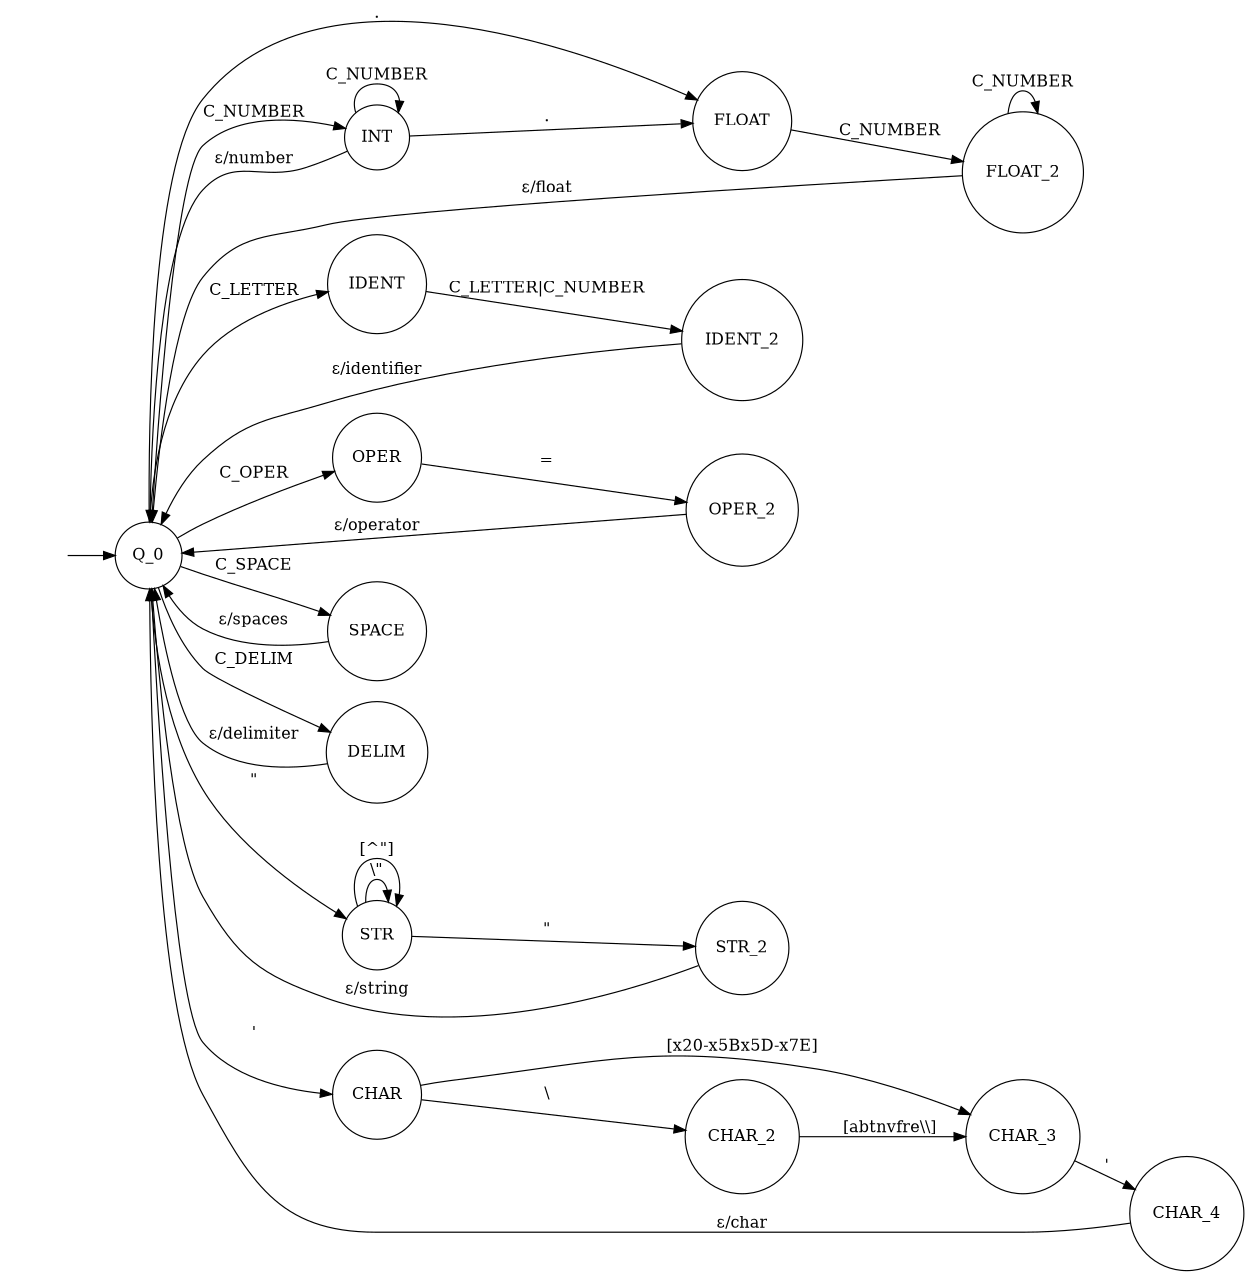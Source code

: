 digraph finite_state_machine {
    rankdir=LR;
    size="8.5"
//    node [shape = doublecircle]; LR_0 LR_3 LR_4 LR_8;
    INVISIBLENODE [shape = none, label = ""];
    node [shape = circle,];
    

    INVISIBLENODE -> Q_0 [ label = " " ];
    Q_0  -> INT  [ label = "C_NUMBER"];
    INT  -> INT  [ label = "C_NUMBER"];
    INT  -> Q_0  [ label = "&#949;/number"];
    INT  -> FLOAT [ label = "."];
    Q_0  -> FLOAT [ label = "."];
    FLOAT -> FLOAT_2 [ label = "C_NUMBER" ];
    FLOAT_2 -> FLOAT_2 [ label = "C_NUMBER" ];
    FLOAT_2 -> Q_0 [ label = "&#949;/float" ];
    Q_0 -> IDENT [ label = "C_LETTER"];
    IDENT -> IDENT_2 [ label = "C_LETTER|C_NUMBER" ];
    IDENT_2 -> Q_0 [ label = "&#949;/identifier" ];
    Q_0 -> OPER [ label = "C_OPER" ];
    OPER -> OPER_2 [ label = "=" ];
    OPER_2 -> Q_0  [ label = "&#949;/operator"];
    Q_0 -> SPACE [ label = "C_SPACE" ];
    SPACE -> Q_0 [ label = "&#949;/spaces" ];
    Q_0 -> DELIM [ label = "C_DELIM" ];
    DELIM -> Q_0 [ label = "&#949;/delimiter" ];
    Q_0 -> STR [ label = "\""];
    STR -> STR_2 [ label = "\""];
    STR -> STR [ label = "\\\""];
    STR -> STR [ label = "[^\"]"];
    STR_2 -> Q_0 [ label = "&#949;/string"];
    Q_0 -> CHAR [ label = "'"];
    CHAR -> CHAR_2 [ label = "\\"];
    CHAR_2 -> CHAR_3 [ label = "[abtnvfre\\\\]" ];
    CHAR_3 -> CHAR_4 [ label = "'" ];
    CHAR -> CHAR_3 [ label = "[\x20-\x5B\x5D-\x7E]" ];
    CHAR_4 -> Q_0 [ label = "&#949;/char" ];


}
